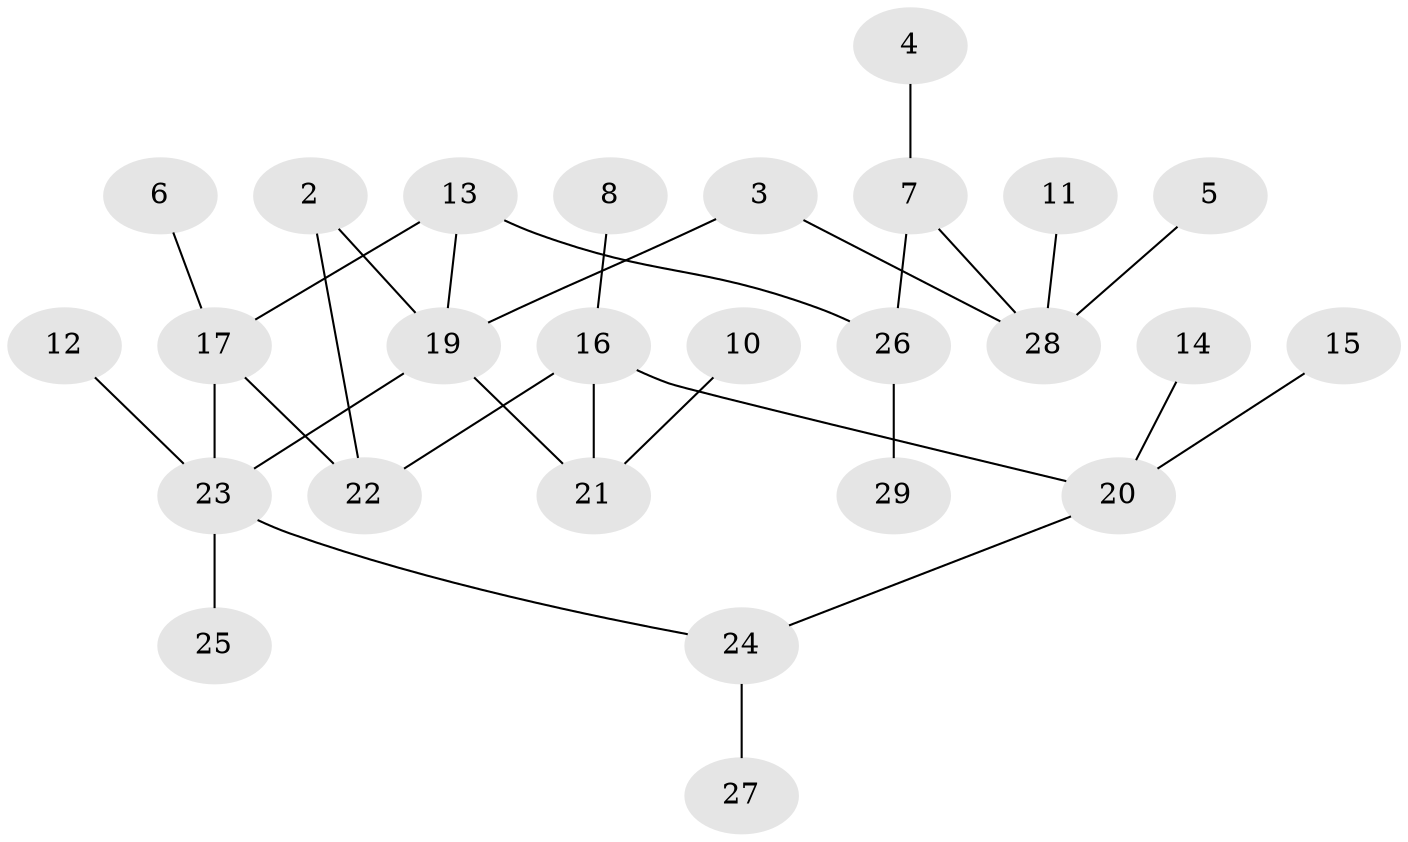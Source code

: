// original degree distribution, {0: 0.05172413793103448, 2: 0.3103448275862069, 3: 0.1724137931034483, 1: 0.2413793103448276, 4: 0.1724137931034483, 6: 0.017241379310344827, 5: 0.034482758620689655}
// Generated by graph-tools (version 1.1) at 2025/49/03/09/25 03:49:08]
// undirected, 26 vertices, 30 edges
graph export_dot {
graph [start="1"]
  node [color=gray90,style=filled];
  2;
  3;
  4;
  5;
  6;
  7;
  8;
  10;
  11;
  12;
  13;
  14;
  15;
  16;
  17;
  19;
  20;
  21;
  22;
  23;
  24;
  25;
  26;
  27;
  28;
  29;
  2 -- 19 [weight=1.0];
  2 -- 22 [weight=2.0];
  3 -- 19 [weight=1.0];
  3 -- 28 [weight=1.0];
  4 -- 7 [weight=1.0];
  5 -- 28 [weight=1.0];
  6 -- 17 [weight=1.0];
  7 -- 26 [weight=1.0];
  7 -- 28 [weight=1.0];
  8 -- 16 [weight=1.0];
  10 -- 21 [weight=1.0];
  11 -- 28 [weight=1.0];
  12 -- 23 [weight=1.0];
  13 -- 17 [weight=1.0];
  13 -- 19 [weight=1.0];
  13 -- 26 [weight=1.0];
  14 -- 20 [weight=1.0];
  15 -- 20 [weight=1.0];
  16 -- 20 [weight=1.0];
  16 -- 21 [weight=1.0];
  16 -- 22 [weight=1.0];
  17 -- 22 [weight=1.0];
  17 -- 23 [weight=2.0];
  19 -- 21 [weight=1.0];
  19 -- 23 [weight=2.0];
  20 -- 24 [weight=1.0];
  23 -- 24 [weight=1.0];
  23 -- 25 [weight=1.0];
  24 -- 27 [weight=1.0];
  26 -- 29 [weight=1.0];
}
